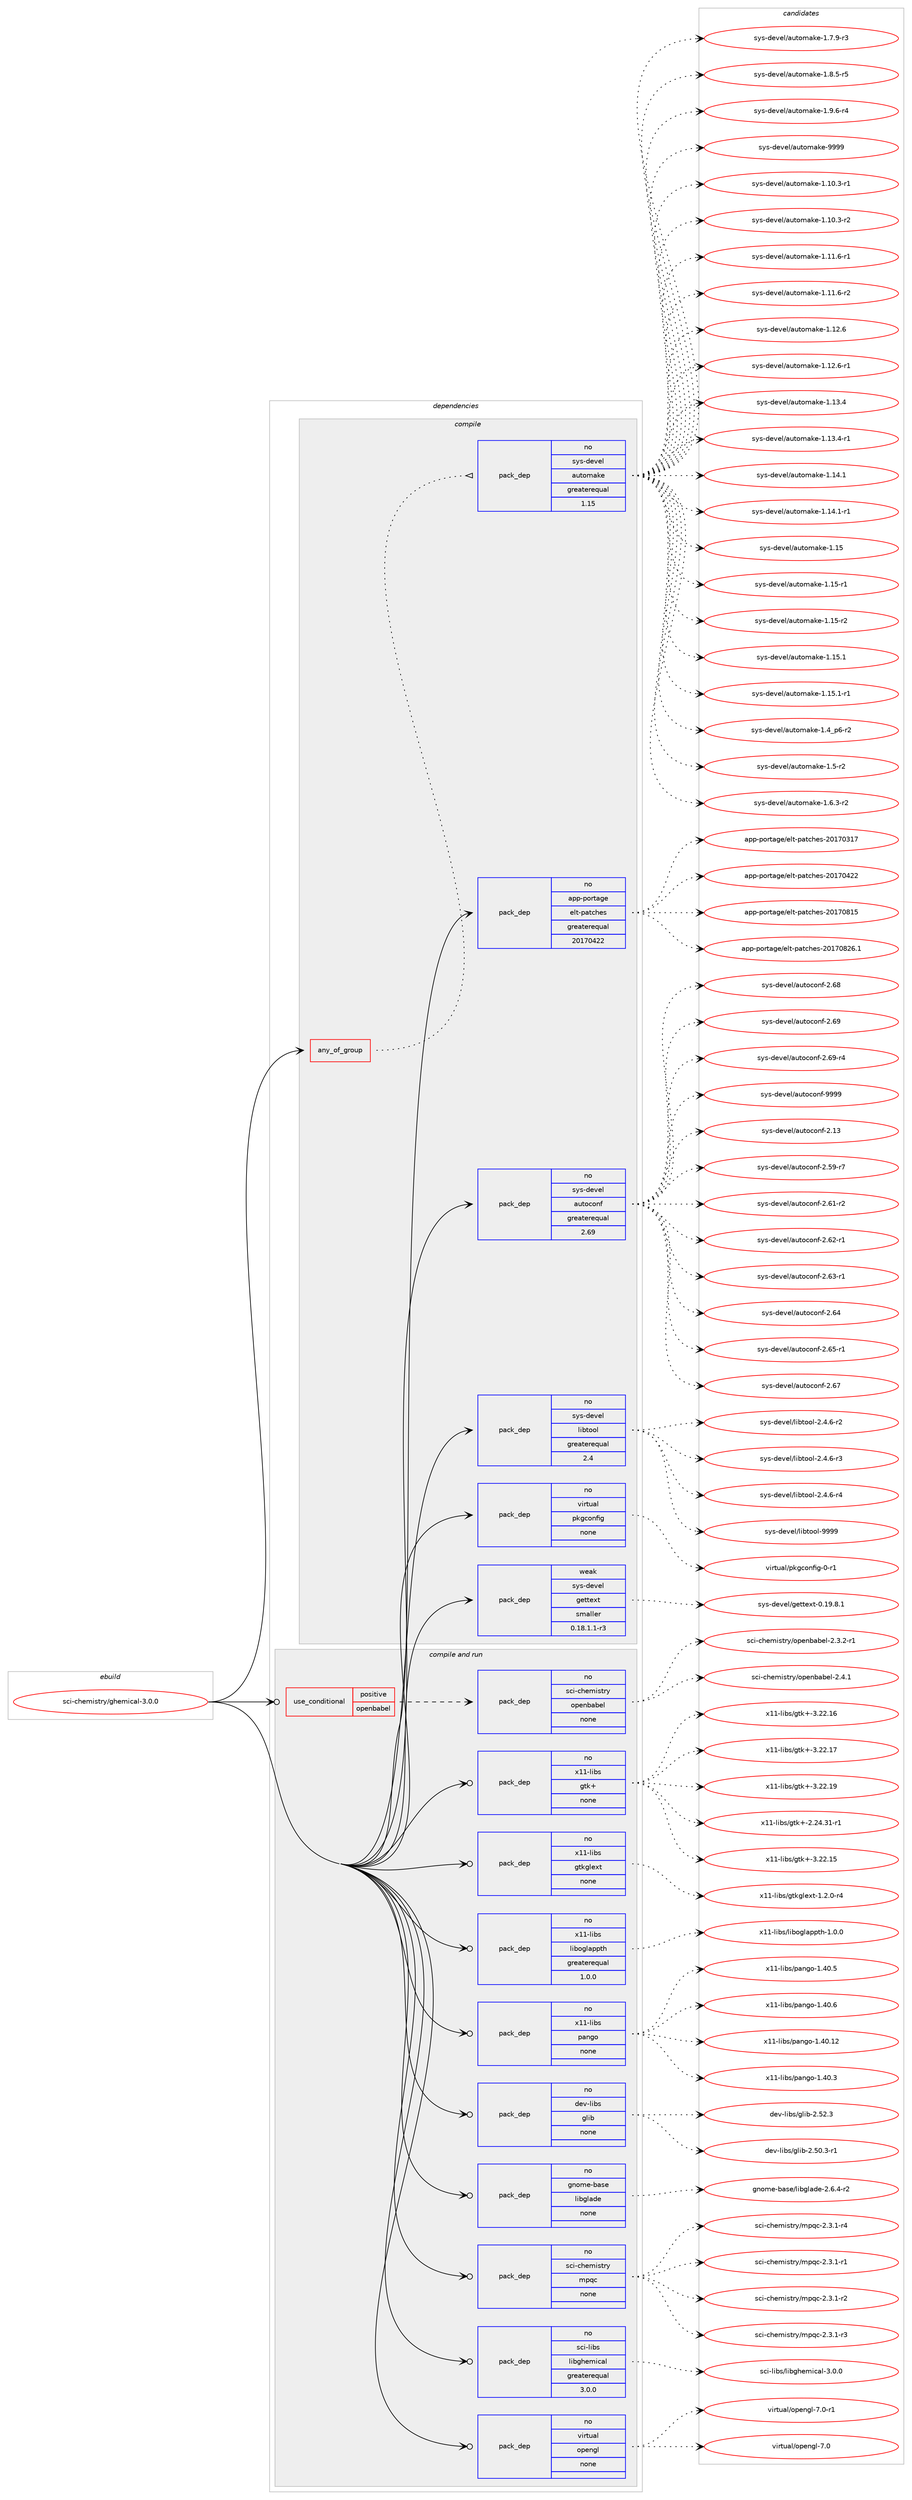 digraph prolog {

# *************
# Graph options
# *************

newrank=true;
concentrate=true;
compound=true;
graph [rankdir=LR,fontname=Helvetica,fontsize=10,ranksep=1.5];#, ranksep=2.5, nodesep=0.2];
edge  [arrowhead=vee];
node  [fontname=Helvetica,fontsize=10];

# **********
# The ebuild
# **********

subgraph cluster_leftcol {
color=gray;
rank=same;
label=<<i>ebuild</i>>;
id [label="sci-chemistry/ghemical-3.0.0", color=red, width=4, href="../sci-chemistry/ghemical-3.0.0.svg"];
}

# ****************
# The dependencies
# ****************

subgraph cluster_midcol {
color=gray;
label=<<i>dependencies</i>>;
subgraph cluster_compile {
fillcolor="#eeeeee";
style=filled;
label=<<i>compile</i>>;
subgraph any7515 {
dependency446136 [label=<<TABLE BORDER="0" CELLBORDER="1" CELLSPACING="0" CELLPADDING="4"><TR><TD CELLPADDING="10">any_of_group</TD></TR></TABLE>>, shape=none, color=red];subgraph pack328837 {
dependency446137 [label=<<TABLE BORDER="0" CELLBORDER="1" CELLSPACING="0" CELLPADDING="4" WIDTH="220"><TR><TD ROWSPAN="6" CELLPADDING="30">pack_dep</TD></TR><TR><TD WIDTH="110">no</TD></TR><TR><TD>sys-devel</TD></TR><TR><TD>automake</TD></TR><TR><TD>greaterequal</TD></TR><TR><TD>1.15</TD></TR></TABLE>>, shape=none, color=blue];
}
dependency446136:e -> dependency446137:w [weight=20,style="dotted",arrowhead="oinv"];
}
id:e -> dependency446136:w [weight=20,style="solid",arrowhead="vee"];
subgraph pack328838 {
dependency446138 [label=<<TABLE BORDER="0" CELLBORDER="1" CELLSPACING="0" CELLPADDING="4" WIDTH="220"><TR><TD ROWSPAN="6" CELLPADDING="30">pack_dep</TD></TR><TR><TD WIDTH="110">no</TD></TR><TR><TD>app-portage</TD></TR><TR><TD>elt-patches</TD></TR><TR><TD>greaterequal</TD></TR><TR><TD>20170422</TD></TR></TABLE>>, shape=none, color=blue];
}
id:e -> dependency446138:w [weight=20,style="solid",arrowhead="vee"];
subgraph pack328839 {
dependency446139 [label=<<TABLE BORDER="0" CELLBORDER="1" CELLSPACING="0" CELLPADDING="4" WIDTH="220"><TR><TD ROWSPAN="6" CELLPADDING="30">pack_dep</TD></TR><TR><TD WIDTH="110">no</TD></TR><TR><TD>sys-devel</TD></TR><TR><TD>autoconf</TD></TR><TR><TD>greaterequal</TD></TR><TR><TD>2.69</TD></TR></TABLE>>, shape=none, color=blue];
}
id:e -> dependency446139:w [weight=20,style="solid",arrowhead="vee"];
subgraph pack328840 {
dependency446140 [label=<<TABLE BORDER="0" CELLBORDER="1" CELLSPACING="0" CELLPADDING="4" WIDTH="220"><TR><TD ROWSPAN="6" CELLPADDING="30">pack_dep</TD></TR><TR><TD WIDTH="110">no</TD></TR><TR><TD>sys-devel</TD></TR><TR><TD>libtool</TD></TR><TR><TD>greaterequal</TD></TR><TR><TD>2.4</TD></TR></TABLE>>, shape=none, color=blue];
}
id:e -> dependency446140:w [weight=20,style="solid",arrowhead="vee"];
subgraph pack328841 {
dependency446141 [label=<<TABLE BORDER="0" CELLBORDER="1" CELLSPACING="0" CELLPADDING="4" WIDTH="220"><TR><TD ROWSPAN="6" CELLPADDING="30">pack_dep</TD></TR><TR><TD WIDTH="110">no</TD></TR><TR><TD>virtual</TD></TR><TR><TD>pkgconfig</TD></TR><TR><TD>none</TD></TR><TR><TD></TD></TR></TABLE>>, shape=none, color=blue];
}
id:e -> dependency446141:w [weight=20,style="solid",arrowhead="vee"];
subgraph pack328842 {
dependency446142 [label=<<TABLE BORDER="0" CELLBORDER="1" CELLSPACING="0" CELLPADDING="4" WIDTH="220"><TR><TD ROWSPAN="6" CELLPADDING="30">pack_dep</TD></TR><TR><TD WIDTH="110">weak</TD></TR><TR><TD>sys-devel</TD></TR><TR><TD>gettext</TD></TR><TR><TD>smaller</TD></TR><TR><TD>0.18.1.1-r3</TD></TR></TABLE>>, shape=none, color=blue];
}
id:e -> dependency446142:w [weight=20,style="solid",arrowhead="vee"];
}
subgraph cluster_compileandrun {
fillcolor="#eeeeee";
style=filled;
label=<<i>compile and run</i>>;
subgraph cond109539 {
dependency446143 [label=<<TABLE BORDER="0" CELLBORDER="1" CELLSPACING="0" CELLPADDING="4"><TR><TD ROWSPAN="3" CELLPADDING="10">use_conditional</TD></TR><TR><TD>positive</TD></TR><TR><TD>openbabel</TD></TR></TABLE>>, shape=none, color=red];
subgraph pack328843 {
dependency446144 [label=<<TABLE BORDER="0" CELLBORDER="1" CELLSPACING="0" CELLPADDING="4" WIDTH="220"><TR><TD ROWSPAN="6" CELLPADDING="30">pack_dep</TD></TR><TR><TD WIDTH="110">no</TD></TR><TR><TD>sci-chemistry</TD></TR><TR><TD>openbabel</TD></TR><TR><TD>none</TD></TR><TR><TD></TD></TR></TABLE>>, shape=none, color=blue];
}
dependency446143:e -> dependency446144:w [weight=20,style="dashed",arrowhead="vee"];
}
id:e -> dependency446143:w [weight=20,style="solid",arrowhead="odotvee"];
subgraph pack328844 {
dependency446145 [label=<<TABLE BORDER="0" CELLBORDER="1" CELLSPACING="0" CELLPADDING="4" WIDTH="220"><TR><TD ROWSPAN="6" CELLPADDING="30">pack_dep</TD></TR><TR><TD WIDTH="110">no</TD></TR><TR><TD>dev-libs</TD></TR><TR><TD>glib</TD></TR><TR><TD>none</TD></TR><TR><TD></TD></TR></TABLE>>, shape=none, color=blue];
}
id:e -> dependency446145:w [weight=20,style="solid",arrowhead="odotvee"];
subgraph pack328845 {
dependency446146 [label=<<TABLE BORDER="0" CELLBORDER="1" CELLSPACING="0" CELLPADDING="4" WIDTH="220"><TR><TD ROWSPAN="6" CELLPADDING="30">pack_dep</TD></TR><TR><TD WIDTH="110">no</TD></TR><TR><TD>gnome-base</TD></TR><TR><TD>libglade</TD></TR><TR><TD>none</TD></TR><TR><TD></TD></TR></TABLE>>, shape=none, color=blue];
}
id:e -> dependency446146:w [weight=20,style="solid",arrowhead="odotvee"];
subgraph pack328846 {
dependency446147 [label=<<TABLE BORDER="0" CELLBORDER="1" CELLSPACING="0" CELLPADDING="4" WIDTH="220"><TR><TD ROWSPAN="6" CELLPADDING="30">pack_dep</TD></TR><TR><TD WIDTH="110">no</TD></TR><TR><TD>sci-chemistry</TD></TR><TR><TD>mpqc</TD></TR><TR><TD>none</TD></TR><TR><TD></TD></TR></TABLE>>, shape=none, color=blue];
}
id:e -> dependency446147:w [weight=20,style="solid",arrowhead="odotvee"];
subgraph pack328847 {
dependency446148 [label=<<TABLE BORDER="0" CELLBORDER="1" CELLSPACING="0" CELLPADDING="4" WIDTH="220"><TR><TD ROWSPAN="6" CELLPADDING="30">pack_dep</TD></TR><TR><TD WIDTH="110">no</TD></TR><TR><TD>sci-libs</TD></TR><TR><TD>libghemical</TD></TR><TR><TD>greaterequal</TD></TR><TR><TD>3.0.0</TD></TR></TABLE>>, shape=none, color=blue];
}
id:e -> dependency446148:w [weight=20,style="solid",arrowhead="odotvee"];
subgraph pack328848 {
dependency446149 [label=<<TABLE BORDER="0" CELLBORDER="1" CELLSPACING="0" CELLPADDING="4" WIDTH="220"><TR><TD ROWSPAN="6" CELLPADDING="30">pack_dep</TD></TR><TR><TD WIDTH="110">no</TD></TR><TR><TD>virtual</TD></TR><TR><TD>opengl</TD></TR><TR><TD>none</TD></TR><TR><TD></TD></TR></TABLE>>, shape=none, color=blue];
}
id:e -> dependency446149:w [weight=20,style="solid",arrowhead="odotvee"];
subgraph pack328849 {
dependency446150 [label=<<TABLE BORDER="0" CELLBORDER="1" CELLSPACING="0" CELLPADDING="4" WIDTH="220"><TR><TD ROWSPAN="6" CELLPADDING="30">pack_dep</TD></TR><TR><TD WIDTH="110">no</TD></TR><TR><TD>x11-libs</TD></TR><TR><TD>gtk+</TD></TR><TR><TD>none</TD></TR><TR><TD></TD></TR></TABLE>>, shape=none, color=blue];
}
id:e -> dependency446150:w [weight=20,style="solid",arrowhead="odotvee"];
subgraph pack328850 {
dependency446151 [label=<<TABLE BORDER="0" CELLBORDER="1" CELLSPACING="0" CELLPADDING="4" WIDTH="220"><TR><TD ROWSPAN="6" CELLPADDING="30">pack_dep</TD></TR><TR><TD WIDTH="110">no</TD></TR><TR><TD>x11-libs</TD></TR><TR><TD>gtkglext</TD></TR><TR><TD>none</TD></TR><TR><TD></TD></TR></TABLE>>, shape=none, color=blue];
}
id:e -> dependency446151:w [weight=20,style="solid",arrowhead="odotvee"];
subgraph pack328851 {
dependency446152 [label=<<TABLE BORDER="0" CELLBORDER="1" CELLSPACING="0" CELLPADDING="4" WIDTH="220"><TR><TD ROWSPAN="6" CELLPADDING="30">pack_dep</TD></TR><TR><TD WIDTH="110">no</TD></TR><TR><TD>x11-libs</TD></TR><TR><TD>liboglappth</TD></TR><TR><TD>greaterequal</TD></TR><TR><TD>1.0.0</TD></TR></TABLE>>, shape=none, color=blue];
}
id:e -> dependency446152:w [weight=20,style="solid",arrowhead="odotvee"];
subgraph pack328852 {
dependency446153 [label=<<TABLE BORDER="0" CELLBORDER="1" CELLSPACING="0" CELLPADDING="4" WIDTH="220"><TR><TD ROWSPAN="6" CELLPADDING="30">pack_dep</TD></TR><TR><TD WIDTH="110">no</TD></TR><TR><TD>x11-libs</TD></TR><TR><TD>pango</TD></TR><TR><TD>none</TD></TR><TR><TD></TD></TR></TABLE>>, shape=none, color=blue];
}
id:e -> dependency446153:w [weight=20,style="solid",arrowhead="odotvee"];
}
subgraph cluster_run {
fillcolor="#eeeeee";
style=filled;
label=<<i>run</i>>;
}
}

# **************
# The candidates
# **************

subgraph cluster_choices {
rank=same;
color=gray;
label=<<i>candidates</i>>;

subgraph choice328837 {
color=black;
nodesep=1;
choice11512111545100101118101108479711711611110997107101454946494846514511449 [label="sys-devel/automake-1.10.3-r1", color=red, width=4,href="../sys-devel/automake-1.10.3-r1.svg"];
choice11512111545100101118101108479711711611110997107101454946494846514511450 [label="sys-devel/automake-1.10.3-r2", color=red, width=4,href="../sys-devel/automake-1.10.3-r2.svg"];
choice11512111545100101118101108479711711611110997107101454946494946544511449 [label="sys-devel/automake-1.11.6-r1", color=red, width=4,href="../sys-devel/automake-1.11.6-r1.svg"];
choice11512111545100101118101108479711711611110997107101454946494946544511450 [label="sys-devel/automake-1.11.6-r2", color=red, width=4,href="../sys-devel/automake-1.11.6-r2.svg"];
choice1151211154510010111810110847971171161111099710710145494649504654 [label="sys-devel/automake-1.12.6", color=red, width=4,href="../sys-devel/automake-1.12.6.svg"];
choice11512111545100101118101108479711711611110997107101454946495046544511449 [label="sys-devel/automake-1.12.6-r1", color=red, width=4,href="../sys-devel/automake-1.12.6-r1.svg"];
choice1151211154510010111810110847971171161111099710710145494649514652 [label="sys-devel/automake-1.13.4", color=red, width=4,href="../sys-devel/automake-1.13.4.svg"];
choice11512111545100101118101108479711711611110997107101454946495146524511449 [label="sys-devel/automake-1.13.4-r1", color=red, width=4,href="../sys-devel/automake-1.13.4-r1.svg"];
choice1151211154510010111810110847971171161111099710710145494649524649 [label="sys-devel/automake-1.14.1", color=red, width=4,href="../sys-devel/automake-1.14.1.svg"];
choice11512111545100101118101108479711711611110997107101454946495246494511449 [label="sys-devel/automake-1.14.1-r1", color=red, width=4,href="../sys-devel/automake-1.14.1-r1.svg"];
choice115121115451001011181011084797117116111109971071014549464953 [label="sys-devel/automake-1.15", color=red, width=4,href="../sys-devel/automake-1.15.svg"];
choice1151211154510010111810110847971171161111099710710145494649534511449 [label="sys-devel/automake-1.15-r1", color=red, width=4,href="../sys-devel/automake-1.15-r1.svg"];
choice1151211154510010111810110847971171161111099710710145494649534511450 [label="sys-devel/automake-1.15-r2", color=red, width=4,href="../sys-devel/automake-1.15-r2.svg"];
choice1151211154510010111810110847971171161111099710710145494649534649 [label="sys-devel/automake-1.15.1", color=red, width=4,href="../sys-devel/automake-1.15.1.svg"];
choice11512111545100101118101108479711711611110997107101454946495346494511449 [label="sys-devel/automake-1.15.1-r1", color=red, width=4,href="../sys-devel/automake-1.15.1-r1.svg"];
choice115121115451001011181011084797117116111109971071014549465295112544511450 [label="sys-devel/automake-1.4_p6-r2", color=red, width=4,href="../sys-devel/automake-1.4_p6-r2.svg"];
choice11512111545100101118101108479711711611110997107101454946534511450 [label="sys-devel/automake-1.5-r2", color=red, width=4,href="../sys-devel/automake-1.5-r2.svg"];
choice115121115451001011181011084797117116111109971071014549465446514511450 [label="sys-devel/automake-1.6.3-r2", color=red, width=4,href="../sys-devel/automake-1.6.3-r2.svg"];
choice115121115451001011181011084797117116111109971071014549465546574511451 [label="sys-devel/automake-1.7.9-r3", color=red, width=4,href="../sys-devel/automake-1.7.9-r3.svg"];
choice115121115451001011181011084797117116111109971071014549465646534511453 [label="sys-devel/automake-1.8.5-r5", color=red, width=4,href="../sys-devel/automake-1.8.5-r5.svg"];
choice115121115451001011181011084797117116111109971071014549465746544511452 [label="sys-devel/automake-1.9.6-r4", color=red, width=4,href="../sys-devel/automake-1.9.6-r4.svg"];
choice115121115451001011181011084797117116111109971071014557575757 [label="sys-devel/automake-9999", color=red, width=4,href="../sys-devel/automake-9999.svg"];
dependency446137:e -> choice11512111545100101118101108479711711611110997107101454946494846514511449:w [style=dotted,weight="100"];
dependency446137:e -> choice11512111545100101118101108479711711611110997107101454946494846514511450:w [style=dotted,weight="100"];
dependency446137:e -> choice11512111545100101118101108479711711611110997107101454946494946544511449:w [style=dotted,weight="100"];
dependency446137:e -> choice11512111545100101118101108479711711611110997107101454946494946544511450:w [style=dotted,weight="100"];
dependency446137:e -> choice1151211154510010111810110847971171161111099710710145494649504654:w [style=dotted,weight="100"];
dependency446137:e -> choice11512111545100101118101108479711711611110997107101454946495046544511449:w [style=dotted,weight="100"];
dependency446137:e -> choice1151211154510010111810110847971171161111099710710145494649514652:w [style=dotted,weight="100"];
dependency446137:e -> choice11512111545100101118101108479711711611110997107101454946495146524511449:w [style=dotted,weight="100"];
dependency446137:e -> choice1151211154510010111810110847971171161111099710710145494649524649:w [style=dotted,weight="100"];
dependency446137:e -> choice11512111545100101118101108479711711611110997107101454946495246494511449:w [style=dotted,weight="100"];
dependency446137:e -> choice115121115451001011181011084797117116111109971071014549464953:w [style=dotted,weight="100"];
dependency446137:e -> choice1151211154510010111810110847971171161111099710710145494649534511449:w [style=dotted,weight="100"];
dependency446137:e -> choice1151211154510010111810110847971171161111099710710145494649534511450:w [style=dotted,weight="100"];
dependency446137:e -> choice1151211154510010111810110847971171161111099710710145494649534649:w [style=dotted,weight="100"];
dependency446137:e -> choice11512111545100101118101108479711711611110997107101454946495346494511449:w [style=dotted,weight="100"];
dependency446137:e -> choice115121115451001011181011084797117116111109971071014549465295112544511450:w [style=dotted,weight="100"];
dependency446137:e -> choice11512111545100101118101108479711711611110997107101454946534511450:w [style=dotted,weight="100"];
dependency446137:e -> choice115121115451001011181011084797117116111109971071014549465446514511450:w [style=dotted,weight="100"];
dependency446137:e -> choice115121115451001011181011084797117116111109971071014549465546574511451:w [style=dotted,weight="100"];
dependency446137:e -> choice115121115451001011181011084797117116111109971071014549465646534511453:w [style=dotted,weight="100"];
dependency446137:e -> choice115121115451001011181011084797117116111109971071014549465746544511452:w [style=dotted,weight="100"];
dependency446137:e -> choice115121115451001011181011084797117116111109971071014557575757:w [style=dotted,weight="100"];
}
subgraph choice328838 {
color=black;
nodesep=1;
choice97112112451121111141169710310147101108116451129711699104101115455048495548514955 [label="app-portage/elt-patches-20170317", color=red, width=4,href="../app-portage/elt-patches-20170317.svg"];
choice97112112451121111141169710310147101108116451129711699104101115455048495548525050 [label="app-portage/elt-patches-20170422", color=red, width=4,href="../app-portage/elt-patches-20170422.svg"];
choice97112112451121111141169710310147101108116451129711699104101115455048495548564953 [label="app-portage/elt-patches-20170815", color=red, width=4,href="../app-portage/elt-patches-20170815.svg"];
choice971121124511211111411697103101471011081164511297116991041011154550484955485650544649 [label="app-portage/elt-patches-20170826.1", color=red, width=4,href="../app-portage/elt-patches-20170826.1.svg"];
dependency446138:e -> choice97112112451121111141169710310147101108116451129711699104101115455048495548514955:w [style=dotted,weight="100"];
dependency446138:e -> choice97112112451121111141169710310147101108116451129711699104101115455048495548525050:w [style=dotted,weight="100"];
dependency446138:e -> choice97112112451121111141169710310147101108116451129711699104101115455048495548564953:w [style=dotted,weight="100"];
dependency446138:e -> choice971121124511211111411697103101471011081164511297116991041011154550484955485650544649:w [style=dotted,weight="100"];
}
subgraph choice328839 {
color=black;
nodesep=1;
choice115121115451001011181011084797117116111991111101024550464951 [label="sys-devel/autoconf-2.13", color=red, width=4,href="../sys-devel/autoconf-2.13.svg"];
choice1151211154510010111810110847971171161119911111010245504653574511455 [label="sys-devel/autoconf-2.59-r7", color=red, width=4,href="../sys-devel/autoconf-2.59-r7.svg"];
choice1151211154510010111810110847971171161119911111010245504654494511450 [label="sys-devel/autoconf-2.61-r2", color=red, width=4,href="../sys-devel/autoconf-2.61-r2.svg"];
choice1151211154510010111810110847971171161119911111010245504654504511449 [label="sys-devel/autoconf-2.62-r1", color=red, width=4,href="../sys-devel/autoconf-2.62-r1.svg"];
choice1151211154510010111810110847971171161119911111010245504654514511449 [label="sys-devel/autoconf-2.63-r1", color=red, width=4,href="../sys-devel/autoconf-2.63-r1.svg"];
choice115121115451001011181011084797117116111991111101024550465452 [label="sys-devel/autoconf-2.64", color=red, width=4,href="../sys-devel/autoconf-2.64.svg"];
choice1151211154510010111810110847971171161119911111010245504654534511449 [label="sys-devel/autoconf-2.65-r1", color=red, width=4,href="../sys-devel/autoconf-2.65-r1.svg"];
choice115121115451001011181011084797117116111991111101024550465455 [label="sys-devel/autoconf-2.67", color=red, width=4,href="../sys-devel/autoconf-2.67.svg"];
choice115121115451001011181011084797117116111991111101024550465456 [label="sys-devel/autoconf-2.68", color=red, width=4,href="../sys-devel/autoconf-2.68.svg"];
choice115121115451001011181011084797117116111991111101024550465457 [label="sys-devel/autoconf-2.69", color=red, width=4,href="../sys-devel/autoconf-2.69.svg"];
choice1151211154510010111810110847971171161119911111010245504654574511452 [label="sys-devel/autoconf-2.69-r4", color=red, width=4,href="../sys-devel/autoconf-2.69-r4.svg"];
choice115121115451001011181011084797117116111991111101024557575757 [label="sys-devel/autoconf-9999", color=red, width=4,href="../sys-devel/autoconf-9999.svg"];
dependency446139:e -> choice115121115451001011181011084797117116111991111101024550464951:w [style=dotted,weight="100"];
dependency446139:e -> choice1151211154510010111810110847971171161119911111010245504653574511455:w [style=dotted,weight="100"];
dependency446139:e -> choice1151211154510010111810110847971171161119911111010245504654494511450:w [style=dotted,weight="100"];
dependency446139:e -> choice1151211154510010111810110847971171161119911111010245504654504511449:w [style=dotted,weight="100"];
dependency446139:e -> choice1151211154510010111810110847971171161119911111010245504654514511449:w [style=dotted,weight="100"];
dependency446139:e -> choice115121115451001011181011084797117116111991111101024550465452:w [style=dotted,weight="100"];
dependency446139:e -> choice1151211154510010111810110847971171161119911111010245504654534511449:w [style=dotted,weight="100"];
dependency446139:e -> choice115121115451001011181011084797117116111991111101024550465455:w [style=dotted,weight="100"];
dependency446139:e -> choice115121115451001011181011084797117116111991111101024550465456:w [style=dotted,weight="100"];
dependency446139:e -> choice115121115451001011181011084797117116111991111101024550465457:w [style=dotted,weight="100"];
dependency446139:e -> choice1151211154510010111810110847971171161119911111010245504654574511452:w [style=dotted,weight="100"];
dependency446139:e -> choice115121115451001011181011084797117116111991111101024557575757:w [style=dotted,weight="100"];
}
subgraph choice328840 {
color=black;
nodesep=1;
choice1151211154510010111810110847108105981161111111084550465246544511450 [label="sys-devel/libtool-2.4.6-r2", color=red, width=4,href="../sys-devel/libtool-2.4.6-r2.svg"];
choice1151211154510010111810110847108105981161111111084550465246544511451 [label="sys-devel/libtool-2.4.6-r3", color=red, width=4,href="../sys-devel/libtool-2.4.6-r3.svg"];
choice1151211154510010111810110847108105981161111111084550465246544511452 [label="sys-devel/libtool-2.4.6-r4", color=red, width=4,href="../sys-devel/libtool-2.4.6-r4.svg"];
choice1151211154510010111810110847108105981161111111084557575757 [label="sys-devel/libtool-9999", color=red, width=4,href="../sys-devel/libtool-9999.svg"];
dependency446140:e -> choice1151211154510010111810110847108105981161111111084550465246544511450:w [style=dotted,weight="100"];
dependency446140:e -> choice1151211154510010111810110847108105981161111111084550465246544511451:w [style=dotted,weight="100"];
dependency446140:e -> choice1151211154510010111810110847108105981161111111084550465246544511452:w [style=dotted,weight="100"];
dependency446140:e -> choice1151211154510010111810110847108105981161111111084557575757:w [style=dotted,weight="100"];
}
subgraph choice328841 {
color=black;
nodesep=1;
choice11810511411611797108471121071039911111010210510345484511449 [label="virtual/pkgconfig-0-r1", color=red, width=4,href="../virtual/pkgconfig-0-r1.svg"];
dependency446141:e -> choice11810511411611797108471121071039911111010210510345484511449:w [style=dotted,weight="100"];
}
subgraph choice328842 {
color=black;
nodesep=1;
choice1151211154510010111810110847103101116116101120116454846495746564649 [label="sys-devel/gettext-0.19.8.1", color=red, width=4,href="../sys-devel/gettext-0.19.8.1.svg"];
dependency446142:e -> choice1151211154510010111810110847103101116116101120116454846495746564649:w [style=dotted,weight="100"];
}
subgraph choice328843 {
color=black;
nodesep=1;
choice115991054599104101109105115116114121471111121011109897981011084550465146504511449 [label="sci-chemistry/openbabel-2.3.2-r1", color=red, width=4,href="../sci-chemistry/openbabel-2.3.2-r1.svg"];
choice11599105459910410110910511511611412147111112101110989798101108455046524649 [label="sci-chemistry/openbabel-2.4.1", color=red, width=4,href="../sci-chemistry/openbabel-2.4.1.svg"];
dependency446144:e -> choice115991054599104101109105115116114121471111121011109897981011084550465146504511449:w [style=dotted,weight="100"];
dependency446144:e -> choice11599105459910410110910511511611412147111112101110989798101108455046524649:w [style=dotted,weight="100"];
}
subgraph choice328844 {
color=black;
nodesep=1;
choice10010111845108105981154710310810598455046534846514511449 [label="dev-libs/glib-2.50.3-r1", color=red, width=4,href="../dev-libs/glib-2.50.3-r1.svg"];
choice1001011184510810598115471031081059845504653504651 [label="dev-libs/glib-2.52.3", color=red, width=4,href="../dev-libs/glib-2.52.3.svg"];
dependency446145:e -> choice10010111845108105981154710310810598455046534846514511449:w [style=dotted,weight="100"];
dependency446145:e -> choice1001011184510810598115471031081059845504653504651:w [style=dotted,weight="100"];
}
subgraph choice328845 {
color=black;
nodesep=1;
choice1031101111091014598971151014710810598103108971001014550465446524511450 [label="gnome-base/libglade-2.6.4-r2", color=red, width=4,href="../gnome-base/libglade-2.6.4-r2.svg"];
dependency446146:e -> choice1031101111091014598971151014710810598103108971001014550465446524511450:w [style=dotted,weight="100"];
}
subgraph choice328846 {
color=black;
nodesep=1;
choice11599105459910410110910511511611412147109112113994550465146494511449 [label="sci-chemistry/mpqc-2.3.1-r1", color=red, width=4,href="../sci-chemistry/mpqc-2.3.1-r1.svg"];
choice11599105459910410110910511511611412147109112113994550465146494511450 [label="sci-chemistry/mpqc-2.3.1-r2", color=red, width=4,href="../sci-chemistry/mpqc-2.3.1-r2.svg"];
choice11599105459910410110910511511611412147109112113994550465146494511451 [label="sci-chemistry/mpqc-2.3.1-r3", color=red, width=4,href="../sci-chemistry/mpqc-2.3.1-r3.svg"];
choice11599105459910410110910511511611412147109112113994550465146494511452 [label="sci-chemistry/mpqc-2.3.1-r4", color=red, width=4,href="../sci-chemistry/mpqc-2.3.1-r4.svg"];
dependency446147:e -> choice11599105459910410110910511511611412147109112113994550465146494511449:w [style=dotted,weight="100"];
dependency446147:e -> choice11599105459910410110910511511611412147109112113994550465146494511450:w [style=dotted,weight="100"];
dependency446147:e -> choice11599105459910410110910511511611412147109112113994550465146494511451:w [style=dotted,weight="100"];
dependency446147:e -> choice11599105459910410110910511511611412147109112113994550465146494511452:w [style=dotted,weight="100"];
}
subgraph choice328847 {
color=black;
nodesep=1;
choice11599105451081059811547108105981031041011091059997108455146484648 [label="sci-libs/libghemical-3.0.0", color=red, width=4,href="../sci-libs/libghemical-3.0.0.svg"];
dependency446148:e -> choice11599105451081059811547108105981031041011091059997108455146484648:w [style=dotted,weight="100"];
}
subgraph choice328848 {
color=black;
nodesep=1;
choice118105114116117971084711111210111010310845554648 [label="virtual/opengl-7.0", color=red, width=4,href="../virtual/opengl-7.0.svg"];
choice1181051141161179710847111112101110103108455546484511449 [label="virtual/opengl-7.0-r1", color=red, width=4,href="../virtual/opengl-7.0-r1.svg"];
dependency446149:e -> choice118105114116117971084711111210111010310845554648:w [style=dotted,weight="100"];
dependency446149:e -> choice1181051141161179710847111112101110103108455546484511449:w [style=dotted,weight="100"];
}
subgraph choice328849 {
color=black;
nodesep=1;
choice12049494510810598115471031161074345504650524651494511449 [label="x11-libs/gtk+-2.24.31-r1", color=red, width=4,href="../x11-libs/gtk+-2.24.31-r1.svg"];
choice1204949451081059811547103116107434551465050464953 [label="x11-libs/gtk+-3.22.15", color=red, width=4,href="../x11-libs/gtk+-3.22.15.svg"];
choice1204949451081059811547103116107434551465050464954 [label="x11-libs/gtk+-3.22.16", color=red, width=4,href="../x11-libs/gtk+-3.22.16.svg"];
choice1204949451081059811547103116107434551465050464955 [label="x11-libs/gtk+-3.22.17", color=red, width=4,href="../x11-libs/gtk+-3.22.17.svg"];
choice1204949451081059811547103116107434551465050464957 [label="x11-libs/gtk+-3.22.19", color=red, width=4,href="../x11-libs/gtk+-3.22.19.svg"];
dependency446150:e -> choice12049494510810598115471031161074345504650524651494511449:w [style=dotted,weight="100"];
dependency446150:e -> choice1204949451081059811547103116107434551465050464953:w [style=dotted,weight="100"];
dependency446150:e -> choice1204949451081059811547103116107434551465050464954:w [style=dotted,weight="100"];
dependency446150:e -> choice1204949451081059811547103116107434551465050464955:w [style=dotted,weight="100"];
dependency446150:e -> choice1204949451081059811547103116107434551465050464957:w [style=dotted,weight="100"];
}
subgraph choice328850 {
color=black;
nodesep=1;
choice12049494510810598115471031161071031081011201164549465046484511452 [label="x11-libs/gtkglext-1.2.0-r4", color=red, width=4,href="../x11-libs/gtkglext-1.2.0-r4.svg"];
dependency446151:e -> choice12049494510810598115471031161071031081011201164549465046484511452:w [style=dotted,weight="100"];
}
subgraph choice328851 {
color=black;
nodesep=1;
choice12049494510810598115471081059811110310897112112116104454946484648 [label="x11-libs/liboglappth-1.0.0", color=red, width=4,href="../x11-libs/liboglappth-1.0.0.svg"];
dependency446152:e -> choice12049494510810598115471081059811110310897112112116104454946484648:w [style=dotted,weight="100"];
}
subgraph choice328852 {
color=black;
nodesep=1;
choice1204949451081059811547112971101031114549465248464950 [label="x11-libs/pango-1.40.12", color=red, width=4,href="../x11-libs/pango-1.40.12.svg"];
choice12049494510810598115471129711010311145494652484651 [label="x11-libs/pango-1.40.3", color=red, width=4,href="../x11-libs/pango-1.40.3.svg"];
choice12049494510810598115471129711010311145494652484653 [label="x11-libs/pango-1.40.5", color=red, width=4,href="../x11-libs/pango-1.40.5.svg"];
choice12049494510810598115471129711010311145494652484654 [label="x11-libs/pango-1.40.6", color=red, width=4,href="../x11-libs/pango-1.40.6.svg"];
dependency446153:e -> choice1204949451081059811547112971101031114549465248464950:w [style=dotted,weight="100"];
dependency446153:e -> choice12049494510810598115471129711010311145494652484651:w [style=dotted,weight="100"];
dependency446153:e -> choice12049494510810598115471129711010311145494652484653:w [style=dotted,weight="100"];
dependency446153:e -> choice12049494510810598115471129711010311145494652484654:w [style=dotted,weight="100"];
}
}

}
